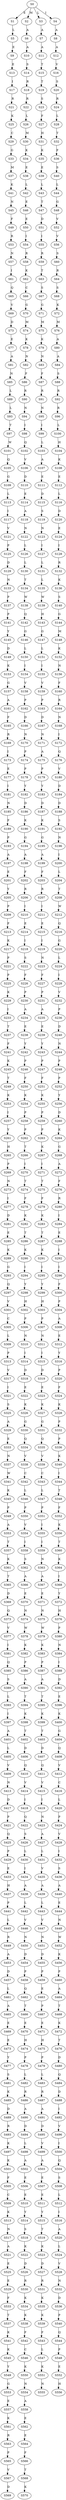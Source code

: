 strict digraph  {
	S0 -> S1 [ label = E ];
	S0 -> S2 [ label = M ];
	S0 -> S3 [ label = L ];
	S0 -> S4 [ label = I ];
	S1 -> S5 [ label = L ];
	S2 -> S6 [ label = A ];
	S3 -> S7 [ label = A ];
	S4 -> S8 [ label = A ];
	S5 -> S9 [ label = E ];
	S6 -> S10 [ label = A ];
	S7 -> S11 [ label = A ];
	S8 -> S12 [ label = A ];
	S9 -> S13 [ label = E ];
	S10 -> S14 [ label = S ];
	S11 -> S15 [ label = T ];
	S12 -> S16 [ label = V ];
	S13 -> S17 [ label = I ];
	S14 -> S18 [ label = R ];
	S15 -> S19 [ label = T ];
	S16 -> S20 [ label = S ];
	S17 -> S21 [ label = R ];
	S18 -> S22 [ label = R ];
	S19 -> S23 [ label = S ];
	S20 -> S24 [ label = R ];
	S21 -> S25 [ label = K ];
	S22 -> S26 [ label = L ];
	S23 -> S27 [ label = F ];
	S24 -> S28 [ label = L ];
	S25 -> S29 [ label = C ];
	S26 -> S30 [ label = M ];
	S27 -> S31 [ label = H ];
	S28 -> S32 [ label = T ];
	S29 -> S33 [ label = G ];
	S30 -> S34 [ label = K ];
	S31 -> S35 [ label = K ];
	S32 -> S36 [ label = F ];
	S33 -> S37 [ label = M ];
	S34 -> S38 [ label = E ];
	S35 -> S39 [ label = E ];
	S36 -> S40 [ label = S ];
	S37 -> S41 [ label = K ];
	S38 -> S42 [ label = L ];
	S39 -> S43 [ label = L ];
	S40 -> S44 [ label = L ];
	S41 -> S45 [ label = N ];
	S42 -> S46 [ label = E ];
	S43 -> S47 [ label = T ];
	S44 -> S48 [ label = G ];
	S45 -> S49 [ label = F ];
	S46 -> S50 [ label = E ];
	S47 -> S51 [ label = D ];
	S48 -> S52 [ label = V ];
	S49 -> S53 [ label = R ];
	S50 -> S54 [ label = I ];
	S51 -> S55 [ label = I ];
	S52 -> S56 [ label = V ];
	S53 -> S57 [ label = N ];
	S54 -> S58 [ label = R ];
	S55 -> S59 [ label = R ];
	S56 -> S60 [ label = S ];
	S57 -> S61 [ label = I ];
	S58 -> S62 [ label = K ];
	S59 -> S63 [ label = T ];
	S60 -> S64 [ label = R ];
	S61 -> S65 [ label = Q ];
	S62 -> S66 [ label = C ];
	S63 -> S67 [ label = S ];
	S64 -> S68 [ label = S ];
	S65 -> S69 [ label = V ];
	S66 -> S70 [ label = G ];
	S67 -> S71 [ label = G ];
	S68 -> S72 [ label = K ];
	S69 -> S73 [ label = D ];
	S70 -> S74 [ label = M ];
	S71 -> S75 [ label = M ];
	S72 -> S76 [ label = M ];
	S73 -> S77 [ label = E ];
	S74 -> S78 [ label = K ];
	S75 -> S79 [ label = K ];
	S76 -> S80 [ label = A ];
	S77 -> S81 [ label = A ];
	S78 -> S82 [ label = N ];
	S79 -> S83 [ label = N ];
	S80 -> S84 [ label = A ];
	S81 -> S85 [ label = N ];
	S82 -> S86 [ label = F ];
	S83 -> S87 [ label = F ];
	S84 -> S88 [ label = S ];
	S85 -> S89 [ label = L ];
	S86 -> S90 [ label = R ];
	S87 -> S91 [ label = R ];
	S88 -> S92 [ label = R ];
	S89 -> S93 [ label = L ];
	S90 -> S94 [ label = N ];
	S91 -> S95 [ label = N ];
	S92 -> S96 [ label = R ];
	S93 -> S97 [ label = T ];
	S94 -> S98 [ label = I ];
	S95 -> S99 [ label = I ];
	S96 -> S100 [ label = L ];
	S97 -> S101 [ label = W ];
	S98 -> S102 [ label = Q ];
	S99 -> S103 [ label = L ];
	S100 -> S104 [ label = H ];
	S101 -> S105 [ label = Q ];
	S102 -> S106 [ label = V ];
	S103 -> S107 [ label = A ];
	S104 -> S108 [ label = K ];
	S105 -> S109 [ label = G ];
	S106 -> S110 [ label = D ];
	S107 -> S111 [ label = E ];
	S108 -> S112 [ label = E ];
	S109 -> S113 [ label = L ];
	S110 -> S114 [ label = E ];
	S111 -> S115 [ label = D ];
	S112 -> S116 [ label = L ];
	S113 -> S117 [ label = I ];
	S114 -> S118 [ label = A ];
	S115 -> S119 [ label = S ];
	S116 -> S120 [ label = D ];
	S117 -> S121 [ label = V ];
	S118 -> S122 [ label = N ];
	S119 -> S123 [ label = N ];
	S120 -> S124 [ label = E ];
	S121 -> S125 [ label = P ];
	S122 -> S126 [ label = L ];
	S123 -> S127 [ label = I ];
	S124 -> S128 [ label = I ];
	S125 -> S129 [ label = D ];
	S126 -> S130 [ label = L ];
	S127 -> S131 [ label = L ];
	S128 -> S132 [ label = R ];
	S129 -> S133 [ label = N ];
	S130 -> S134 [ label = T ];
	S131 -> S135 [ label = L ];
	S132 -> S136 [ label = K ];
	S133 -> S137 [ label = P ];
	S134 -> S138 [ label = W ];
	S135 -> S139 [ label = W ];
	S136 -> S140 [ label = S ];
	S137 -> S141 [ label = P ];
	S138 -> S142 [ label = Q ];
	S139 -> S143 [ label = H ];
	S140 -> S144 [ label = G ];
	S141 -> S145 [ label = Y ];
	S142 -> S146 [ label = G ];
	S143 -> S147 [ label = G ];
	S144 -> S148 [ label = M ];
	S145 -> S149 [ label = D ];
	S146 -> S150 [ label = L ];
	S147 -> S151 [ label = L ];
	S148 -> S152 [ label = K ];
	S149 -> S153 [ label = K ];
	S150 -> S154 [ label = I ];
	S151 -> S155 [ label = I ];
	S152 -> S156 [ label = N ];
	S153 -> S157 [ label = G ];
	S154 -> S158 [ label = V ];
	S155 -> S159 [ label = V ];
	S156 -> S160 [ label = F ];
	S157 -> S161 [ label = A ];
	S158 -> S162 [ label = P ];
	S159 -> S163 [ label = P ];
	S160 -> S164 [ label = R ];
	S161 -> S165 [ label = F ];
	S162 -> S166 [ label = D ];
	S163 -> S167 [ label = D ];
	S164 -> S168 [ label = N ];
	S165 -> S169 [ label = R ];
	S166 -> S170 [ label = N ];
	S167 -> S171 [ label = N ];
	S168 -> S172 [ label = I ];
	S169 -> S173 [ label = I ];
	S170 -> S174 [ label = P ];
	S171 -> S175 [ label = A ];
	S172 -> S176 [ label = Q ];
	S173 -> S177 [ label = E ];
	S174 -> S178 [ label = P ];
	S175 -> S179 [ label = P ];
	S176 -> S180 [ label = V ];
	S177 -> S181 [ label = I ];
	S178 -> S182 [ label = Y ];
	S179 -> S183 [ label = Y ];
	S180 -> S184 [ label = D ];
	S181 -> S185 [ label = N ];
	S182 -> S186 [ label = D ];
	S183 -> S187 [ label = D ];
	S184 -> S188 [ label = D ];
	S185 -> S189 [ label = F ];
	S186 -> S190 [ label = K ];
	S187 -> S191 [ label = K ];
	S188 -> S192 [ label = S ];
	S189 -> S193 [ label = P ];
	S190 -> S194 [ label = G ];
	S191 -> S195 [ label = G ];
	S192 -> S196 [ label = N ];
	S193 -> S197 [ label = A ];
	S194 -> S198 [ label = A ];
	S195 -> S199 [ label = A ];
	S196 -> S200 [ label = I ];
	S197 -> S201 [ label = E ];
	S198 -> S202 [ label = F ];
	S199 -> S203 [ label = F ];
	S200 -> S204 [ label = L ];
	S201 -> S205 [ label = Y ];
	S202 -> S206 [ label = R ];
	S203 -> S207 [ label = R ];
	S204 -> S208 [ label = T ];
	S205 -> S209 [ label = P ];
	S206 -> S210 [ label = I ];
	S207 -> S211 [ label = I ];
	S208 -> S212 [ label = W ];
	S209 -> S213 [ label = F ];
	S210 -> S214 [ label = E ];
	S211 -> S215 [ label = E ];
	S212 -> S216 [ label = Q ];
	S213 -> S217 [ label = K ];
	S214 -> S218 [ label = I ];
	S215 -> S219 [ label = I ];
	S216 -> S220 [ label = G ];
	S217 -> S221 [ label = P ];
	S218 -> S222 [ label = S ];
	S219 -> S223 [ label = N ];
	S220 -> S224 [ label = L ];
	S221 -> S225 [ label = P ];
	S222 -> S226 [ label = F ];
	S223 -> S227 [ label = F ];
	S224 -> S228 [ label = I ];
	S225 -> S229 [ label = K ];
	S226 -> S230 [ label = P ];
	S227 -> S231 [ label = P ];
	S228 -> S232 [ label = V ];
	S229 -> S233 [ label = I ];
	S230 -> S234 [ label = A ];
	S231 -> S235 [ label = A ];
	S232 -> S236 [ label = P ];
	S233 -> S237 [ label = T ];
	S234 -> S238 [ label = E ];
	S235 -> S239 [ label = E ];
	S236 -> S240 [ label = D ];
	S237 -> S241 [ label = F ];
	S238 -> S242 [ label = Y ];
	S239 -> S243 [ label = Y ];
	S240 -> S244 [ label = N ];
	S241 -> S245 [ label = K ];
	S242 -> S246 [ label = P ];
	S243 -> S247 [ label = P ];
	S244 -> S248 [ label = P ];
	S245 -> S249 [ label = T ];
	S246 -> S250 [ label = F ];
	S247 -> S251 [ label = F ];
	S248 -> S252 [ label = P ];
	S249 -> S253 [ label = K ];
	S250 -> S254 [ label = K ];
	S251 -> S255 [ label = K ];
	S252 -> S256 [ label = Y ];
	S253 -> S257 [ label = I ];
	S254 -> S258 [ label = P ];
	S255 -> S259 [ label = P ];
	S256 -> S260 [ label = D ];
	S257 -> S261 [ label = Y ];
	S258 -> S262 [ label = P ];
	S259 -> S263 [ label = P ];
	S260 -> S264 [ label = K ];
	S261 -> S265 [ label = H ];
	S262 -> S266 [ label = T ];
	S263 -> S267 [ label = K ];
	S264 -> S268 [ label = G ];
	S265 -> S269 [ label = P ];
	S266 -> S270 [ label = I ];
	S267 -> S271 [ label = I ];
	S268 -> S272 [ label = A ];
	S269 -> S273 [ label = N ];
	S270 -> S274 [ label = T ];
	S271 -> S275 [ label = T ];
	S272 -> S276 [ label = F ];
	S273 -> S277 [ label = I ];
	S274 -> S278 [ label = F ];
	S275 -> S279 [ label = F ];
	S276 -> S280 [ label = R ];
	S277 -> S281 [ label = D ];
	S278 -> S282 [ label = K ];
	S279 -> S283 [ label = K ];
	S280 -> S284 [ label = I ];
	S281 -> S285 [ label = E ];
	S282 -> S286 [ label = T ];
	S283 -> S287 [ label = T ];
	S284 -> S288 [ label = E ];
	S285 -> S289 [ label = K ];
	S286 -> S290 [ label = K ];
	S287 -> S291 [ label = K ];
	S288 -> S292 [ label = I ];
	S289 -> S293 [ label = G ];
	S290 -> S294 [ label = I ];
	S291 -> S295 [ label = I ];
	S292 -> S296 [ label = I ];
	S293 -> S297 [ label = Q ];
	S294 -> S298 [ label = Y ];
	S295 -> S299 [ label = Y ];
	S296 -> S300 [ label = F ];
	S297 -> S301 [ label = V ];
	S298 -> S302 [ label = H ];
	S299 -> S303 [ label = H ];
	S300 -> S304 [ label = P ];
	S301 -> S305 [ label = C ];
	S302 -> S306 [ label = P ];
	S303 -> S307 [ label = P ];
	S304 -> S308 [ label = A ];
	S305 -> S309 [ label = L ];
	S306 -> S310 [ label = N ];
	S307 -> S311 [ label = N ];
	S308 -> S312 [ label = E ];
	S309 -> S313 [ label = P ];
	S310 -> S314 [ label = I ];
	S311 -> S315 [ label = I ];
	S312 -> S316 [ label = Y ];
	S313 -> S317 [ label = V ];
	S314 -> S318 [ label = D ];
	S315 -> S319 [ label = D ];
	S316 -> S320 [ label = P ];
	S317 -> S321 [ label = I ];
	S318 -> S322 [ label = E ];
	S319 -> S323 [ label = E ];
	S320 -> S324 [ label = F ];
	S321 -> S325 [ label = S ];
	S322 -> S326 [ label = K ];
	S323 -> S327 [ label = K ];
	S324 -> S328 [ label = K ];
	S325 -> S329 [ label = A ];
	S326 -> S330 [ label = G ];
	S327 -> S331 [ label = G ];
	S328 -> S332 [ label = P ];
	S329 -> S333 [ label = E ];
	S330 -> S334 [ label = Q ];
	S331 -> S335 [ label = Q ];
	S332 -> S336 [ label = P ];
	S333 -> S337 [ label = N ];
	S334 -> S338 [ label = V ];
	S335 -> S339 [ label = V ];
	S336 -> S340 [ label = K ];
	S337 -> S341 [ label = W ];
	S338 -> S342 [ label = C ];
	S339 -> S343 [ label = C ];
	S340 -> S344 [ label = I ];
	S341 -> S345 [ label = K ];
	S342 -> S346 [ label = L ];
	S343 -> S347 [ label = L ];
	S344 -> S348 [ label = T ];
	S345 -> S349 [ label = P ];
	S346 -> S350 [ label = P ];
	S347 -> S351 [ label = P ];
	S348 -> S352 [ label = F ];
	S349 -> S353 [ label = A ];
	S350 -> S354 [ label = V ];
	S351 -> S355 [ label = I ];
	S352 -> S356 [ label = K ];
	S353 -> S357 [ label = T ];
	S354 -> S358 [ label = I ];
	S355 -> S359 [ label = I ];
	S356 -> S360 [ label = T ];
	S357 -> S361 [ label = K ];
	S358 -> S362 [ label = S ];
	S359 -> S363 [ label = N ];
	S360 -> S364 [ label = K ];
	S361 -> S365 [ label = T ];
	S362 -> S366 [ label = A ];
	S363 -> S367 [ label = A ];
	S364 -> S368 [ label = I ];
	S365 -> S369 [ label = D ];
	S366 -> S370 [ label = E ];
	S367 -> S371 [ label = E ];
	S368 -> S372 [ label = Y ];
	S369 -> S373 [ label = Q ];
	S370 -> S374 [ label = N ];
	S371 -> S375 [ label = N ];
	S372 -> S376 [ label = H ];
	S373 -> S377 [ label = V ];
	S374 -> S378 [ label = W ];
	S375 -> S379 [ label = W ];
	S376 -> S380 [ label = P ];
	S377 -> S381 [ label = I ];
	S378 -> S382 [ label = K ];
	S379 -> S383 [ label = K ];
	S380 -> S384 [ label = N ];
	S381 -> S385 [ label = Q ];
	S382 -> S386 [ label = P ];
	S383 -> S387 [ label = P ];
	S384 -> S388 [ label = I ];
	S385 -> S389 [ label = S ];
	S386 -> S390 [ label = A ];
	S387 -> S391 [ label = A ];
	S388 -> S392 [ label = D ];
	S389 -> S393 [ label = L ];
	S390 -> S394 [ label = T ];
	S391 -> S395 [ label = T ];
	S392 -> S396 [ label = E ];
	S393 -> S397 [ label = I ];
	S394 -> S398 [ label = K ];
	S395 -> S399 [ label = K ];
	S396 -> S400 [ label = K ];
	S397 -> S401 [ label = A ];
	S398 -> S402 [ label = T ];
	S399 -> S403 [ label = T ];
	S400 -> S404 [ label = G ];
	S401 -> S405 [ label = L ];
	S402 -> S406 [ label = D ];
	S403 -> S407 [ label = D ];
	S404 -> S408 [ label = Q ];
	S405 -> S409 [ label = V ];
	S406 -> S410 [ label = Q ];
	S407 -> S411 [ label = Q ];
	S408 -> S412 [ label = V ];
	S409 -> S413 [ label = N ];
	S410 -> S414 [ label = V ];
	S411 -> S415 [ label = V ];
	S412 -> S416 [ label = C ];
	S413 -> S417 [ label = D ];
	S414 -> S418 [ label = I ];
	S415 -> S419 [ label = I ];
	S416 -> S420 [ label = L ];
	S417 -> S421 [ label = P ];
	S418 -> S422 [ label = Q ];
	S419 -> S423 [ label = N ];
	S420 -> S424 [ label = P ];
	S421 -> S425 [ label = Q ];
	S422 -> S426 [ label = S ];
	S423 -> S427 [ label = A ];
	S424 -> S428 [ label = V ];
	S425 -> S429 [ label = P ];
	S426 -> S430 [ label = L ];
	S427 -> S431 [ label = L ];
	S428 -> S432 [ label = I ];
	S429 -> S433 [ label = E ];
	S430 -> S434 [ label = I ];
	S431 -> S435 [ label = V ];
	S432 -> S436 [ label = S ];
	S433 -> S437 [ label = H ];
	S434 -> S438 [ label = A ];
	S435 -> S439 [ label = A ];
	S436 -> S440 [ label = A ];
	S437 -> S441 [ label = P ];
	S438 -> S442 [ label = L ];
	S439 -> S443 [ label = L ];
	S440 -> S444 [ label = E ];
	S441 -> S445 [ label = L ];
	S442 -> S446 [ label = V ];
	S443 -> S447 [ label = V ];
	S444 -> S448 [ label = N ];
	S445 -> S449 [ label = R ];
	S446 -> S450 [ label = N ];
	S447 -> S451 [ label = N ];
	S448 -> S452 [ label = W ];
	S449 -> S453 [ label = A ];
	S450 -> S454 [ label = D ];
	S451 -> S455 [ label = D ];
	S452 -> S456 [ label = K ];
	S453 -> S457 [ label = D ];
	S454 -> S458 [ label = P ];
	S455 -> S459 [ label = P ];
	S456 -> S460 [ label = P ];
	S457 -> S461 [ label = L ];
	S458 -> S462 [ label = Q ];
	S459 -> S463 [ label = E ];
	S460 -> S464 [ label = A ];
	S461 -> S465 [ label = A ];
	S462 -> S466 [ label = T ];
	S463 -> S467 [ label = P ];
	S464 -> S468 [ label = T ];
	S465 -> S469 [ label = E ];
	S466 -> S470 [ label = E ];
	S467 -> S471 [ label = E ];
	S468 -> S472 [ label = K ];
	S469 -> S473 [ label = E ];
	S470 -> S474 [ label = H ];
	S471 -> S475 [ label = H ];
	S472 -> S476 [ label = T ];
	S473 -> S477 [ label = Y ];
	S474 -> S478 [ label = P ];
	S475 -> S479 [ label = P ];
	S476 -> S480 [ label = D ];
	S477 -> S481 [ label = S ];
	S478 -> S482 [ label = L ];
	S479 -> S483 [ label = L ];
	S480 -> S484 [ label = Q ];
	S481 -> S485 [ label = K ];
	S482 -> S486 [ label = R ];
	S483 -> S487 [ label = R ];
	S484 -> S488 [ label = D ];
	S485 -> S489 [ label = D ];
	S486 -> S490 [ label = A ];
	S487 -> S491 [ label = A ];
	S488 -> S492 [ label = I ];
	S489 -> S493 [ label = R ];
	S490 -> S494 [ label = D ];
	S491 -> S495 [ label = D ];
	S492 -> S496 [ label = V ];
	S493 -> S497 [ label = K ];
	S494 -> S498 [ label = L ];
	S495 -> S499 [ label = V ];
	S496 -> S500 [ label = I ];
	S497 -> S501 [ label = K ];
	S498 -> S502 [ label = A ];
	S499 -> S503 [ label = A ];
	S500 -> S504 [ label = Q ];
	S501 -> S505 [ label = F ];
	S502 -> S506 [ label = E ];
	S503 -> S507 [ label = E ];
	S504 -> S508 [ label = S ];
	S505 -> S509 [ label = C ];
	S506 -> S510 [ label = E ];
	S507 -> S511 [ label = E ];
	S508 -> S512 [ label = L ];
	S509 -> S513 [ label = K ];
	S510 -> S514 [ label = Y ];
	S511 -> S515 [ label = Y ];
	S512 -> S516 [ label = I ];
	S513 -> S517 [ label = N ];
	S514 -> S518 [ label = S ];
	S515 -> S519 [ label = T ];
	S516 -> S520 [ label = A ];
	S517 -> S521 [ label = A ];
	S518 -> S522 [ label = K ];
	S519 -> S523 [ label = K ];
	S520 -> S524 [ label = L ];
	S521 -> S525 [ label = E ];
	S522 -> S526 [ label = D ];
	S523 -> S527 [ label = D ];
	S524 -> S528 [ label = V ];
	S525 -> S529 [ label = E ];
	S526 -> S530 [ label = R ];
	S527 -> S531 [ label = R ];
	S528 -> S532 [ label = N ];
	S529 -> S533 [ label = F ];
	S530 -> S534 [ label = K ];
	S531 -> S535 [ label = K ];
	S532 -> S536 [ label = D ];
	S533 -> S537 [ label = T ];
	S534 -> S538 [ label = K ];
	S535 -> S539 [ label = K ];
	S536 -> S540 [ label = P ];
	S537 -> S541 [ label = K ];
	S538 -> S542 [ label = F ];
	S539 -> S543 [ label = F ];
	S540 -> S544 [ label = Q ];
	S541 -> S545 [ label = K ];
	S542 -> S546 [ label = C ];
	S543 -> S547 [ label = L ];
	S544 -> S548 [ label = P ];
	S545 -> S549 [ label = Y ];
	S546 -> S550 [ label = K ];
	S547 -> S551 [ label = K ];
	S548 -> S552 [ label = E ];
	S549 -> S553 [ label = G ];
	S550 -> S554 [ label = N ];
	S551 -> S555 [ label = N ];
	S552 -> S556 [ label = H ];
	S553 -> S557 [ label = E ];
	S554 -> S558 [ label = A ];
	S557 -> S561 [ label = K ];
	S558 -> S562 [ label = E ];
	S561 -> S563 [ label = R ];
	S562 -> S564 [ label = E ];
	S563 -> S565 [ label = P ];
	S564 -> S566 [ label = F ];
	S565 -> S567 [ label = V ];
	S566 -> S568 [ label = T ];
	S567 -> S569 [ label = D ];
	S568 -> S570 [ label = K ];
}
